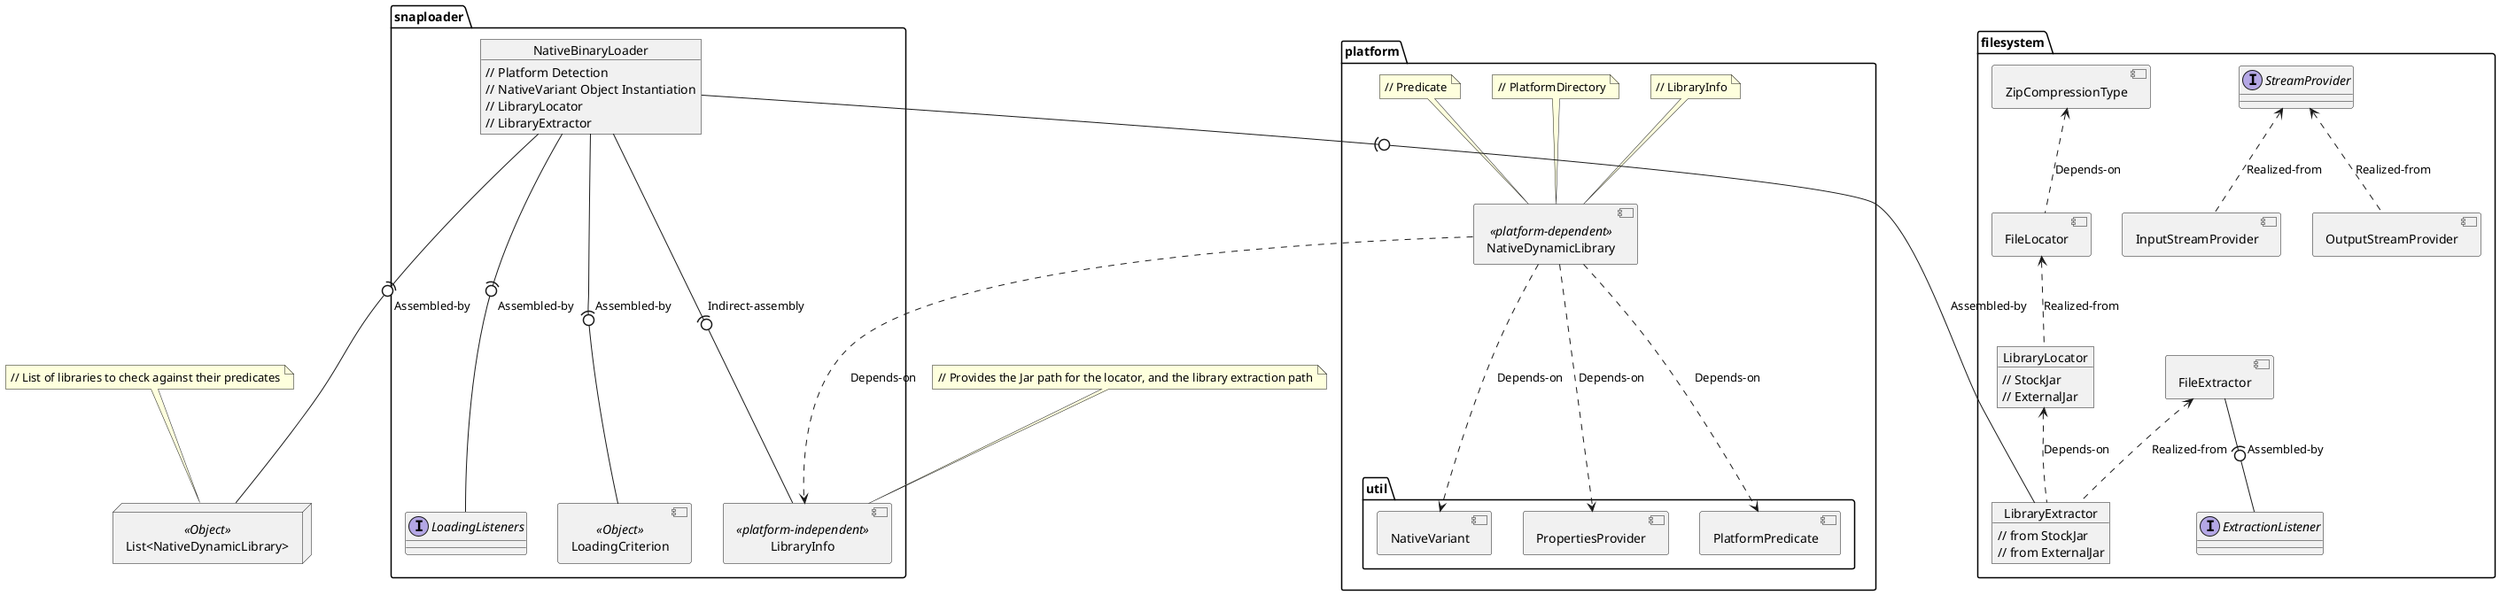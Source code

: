 @startuml
'https://plantuml.com/component-diagram

'Structural composition
package platform {
    package util {
        component NativeVariant {
        }
        component PropertiesProvider {
        }
        component PlatformPredicate {
        }
    }
    component NativeDynamicLibrary <<platform-dependent>> {
    }
    note top of [NativeDynamicLibrary]: // PlatformDirectory
    note top of [NativeDynamicLibrary]: // Predicate
    note top of [NativeDynamicLibrary]: // LibraryInfo
}

node List<NativeDynamicLibrary> <<Object>> {
}

package snaploader {
    component LoadingCriterion <<Object>> {
    }
    interface LoadingListeners {
    }
    component LibraryInfo <<platform-independent>> {
    }

    object NativeBinaryLoader {
        // Platform Detection
        // NativeVariant Object Instantiation
        // LibraryLocator
        // LibraryExtractor
    }
}

package filesystem {
    component FileExtractor {
    }

    component FileLocator {
    }

    object LibraryExtractor {
        // from StockJar
        // from ExternalJar
    }

    object LibraryLocator {
        // StockJar
        // ExternalJar
    }

    component ZipCompressionType {
    }

    interface StreamProvider {
    }

    interface ExtractionListener {
    }

    component InputStreamProvider {
    }

    component OutputStreamProvider {
    }
}

'Relations
NativeDynamicLibrary ..-> NativeVariant : Depends-on
NativeDynamicLibrary ..-> PropertiesProvider : Depends-on
NativeDynamicLibrary ..-> PlatformPredicate : Depends-on
NativeDynamicLibrary  ...> LibraryInfo : Depends-on


StreamProvider <-. InputStreamProvider : Realized-from
StreamProvider <-. OutputStreamProvider : Realized-from

FileExtractor <-. LibraryExtractor : Realized-from
FileExtractor -(0- ExtractionListener : Assembled-by
FileLocator <-. LibraryLocator : Realized-from
ZipCompressionType <-. FileLocator : Depends-on
LibraryLocator <.. LibraryExtractor : Depends-on

NativeBinaryLoader --(0-- LibraryExtractor : Assembled-by
NativeBinaryLoader --(0-- LoadingListeners : Assembled-by
NativeBinaryLoader --(0-- "List<NativeDynamicLibrary>" : Assembled-by
NativeBinaryLoader --(0-- LibraryInfo : Indirect-assembly
NativeBinaryLoader --(0-- LoadingCriterion : Assembled-by

'Notes
note top of "List<NativeDynamicLibrary>": // List of libraries to check against their predicates
note top of "LibraryInfo": // Provides the Jar path for the locator, and the library extraction path


@enduml